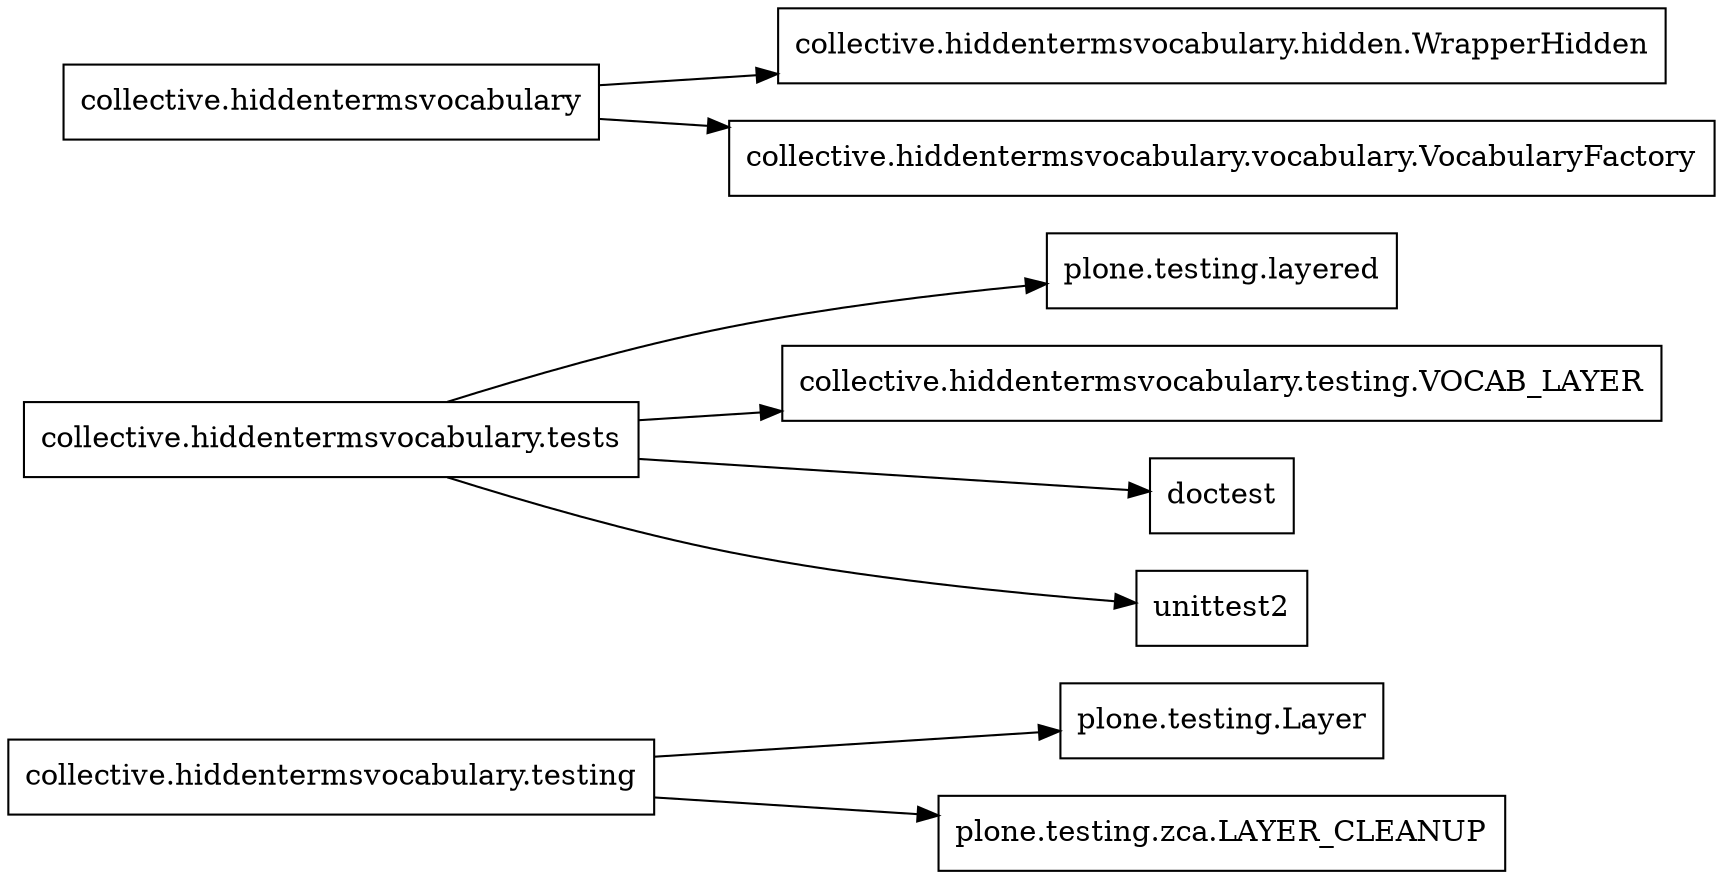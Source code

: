 digraph "/Users/rok/Projects/4teamwork/opengever/src/collective.hiddentermsvocabulary/docs/pylint_hiddentermsvocabulary" {
rankdir=LR
charset="utf-8"
URL="." node[shape="box"]
"plone.testing.Layer" [];
"collective.hiddentermsvocabulary.testing" [];
"plone.testing.layered" [];
"collective.hiddentermsvocabulary.tests" [];
"collective.hiddentermsvocabulary.testing.VOCAB_LAYER" [];
"plone.testing.zca.LAYER_CLEANUP" [];
"collective.hiddentermsvocabulary.hidden.WrapperHidden" [];
"collective.hiddentermsvocabulary" [];
"collective.hiddentermsvocabulary.vocabulary.VocabularyFactory" [];
"doctest" [];
"unittest2" [];
"collective.hiddentermsvocabulary.testing" -> "plone.testing.Layer" [];
"collective.hiddentermsvocabulary.tests" -> "plone.testing.layered" [];
"collective.hiddentermsvocabulary.tests" -> "collective.hiddentermsvocabulary.testing.VOCAB_LAYER" [];
"collective.hiddentermsvocabulary.testing" -> "plone.testing.zca.LAYER_CLEANUP" [];
"collective.hiddentermsvocabulary" -> "collective.hiddentermsvocabulary.hidden.WrapperHidden" [];
"collective.hiddentermsvocabulary" -> "collective.hiddentermsvocabulary.vocabulary.VocabularyFactory" [];
"collective.hiddentermsvocabulary.tests" -> "doctest" [];
"collective.hiddentermsvocabulary.tests" -> "unittest2" [];
}
